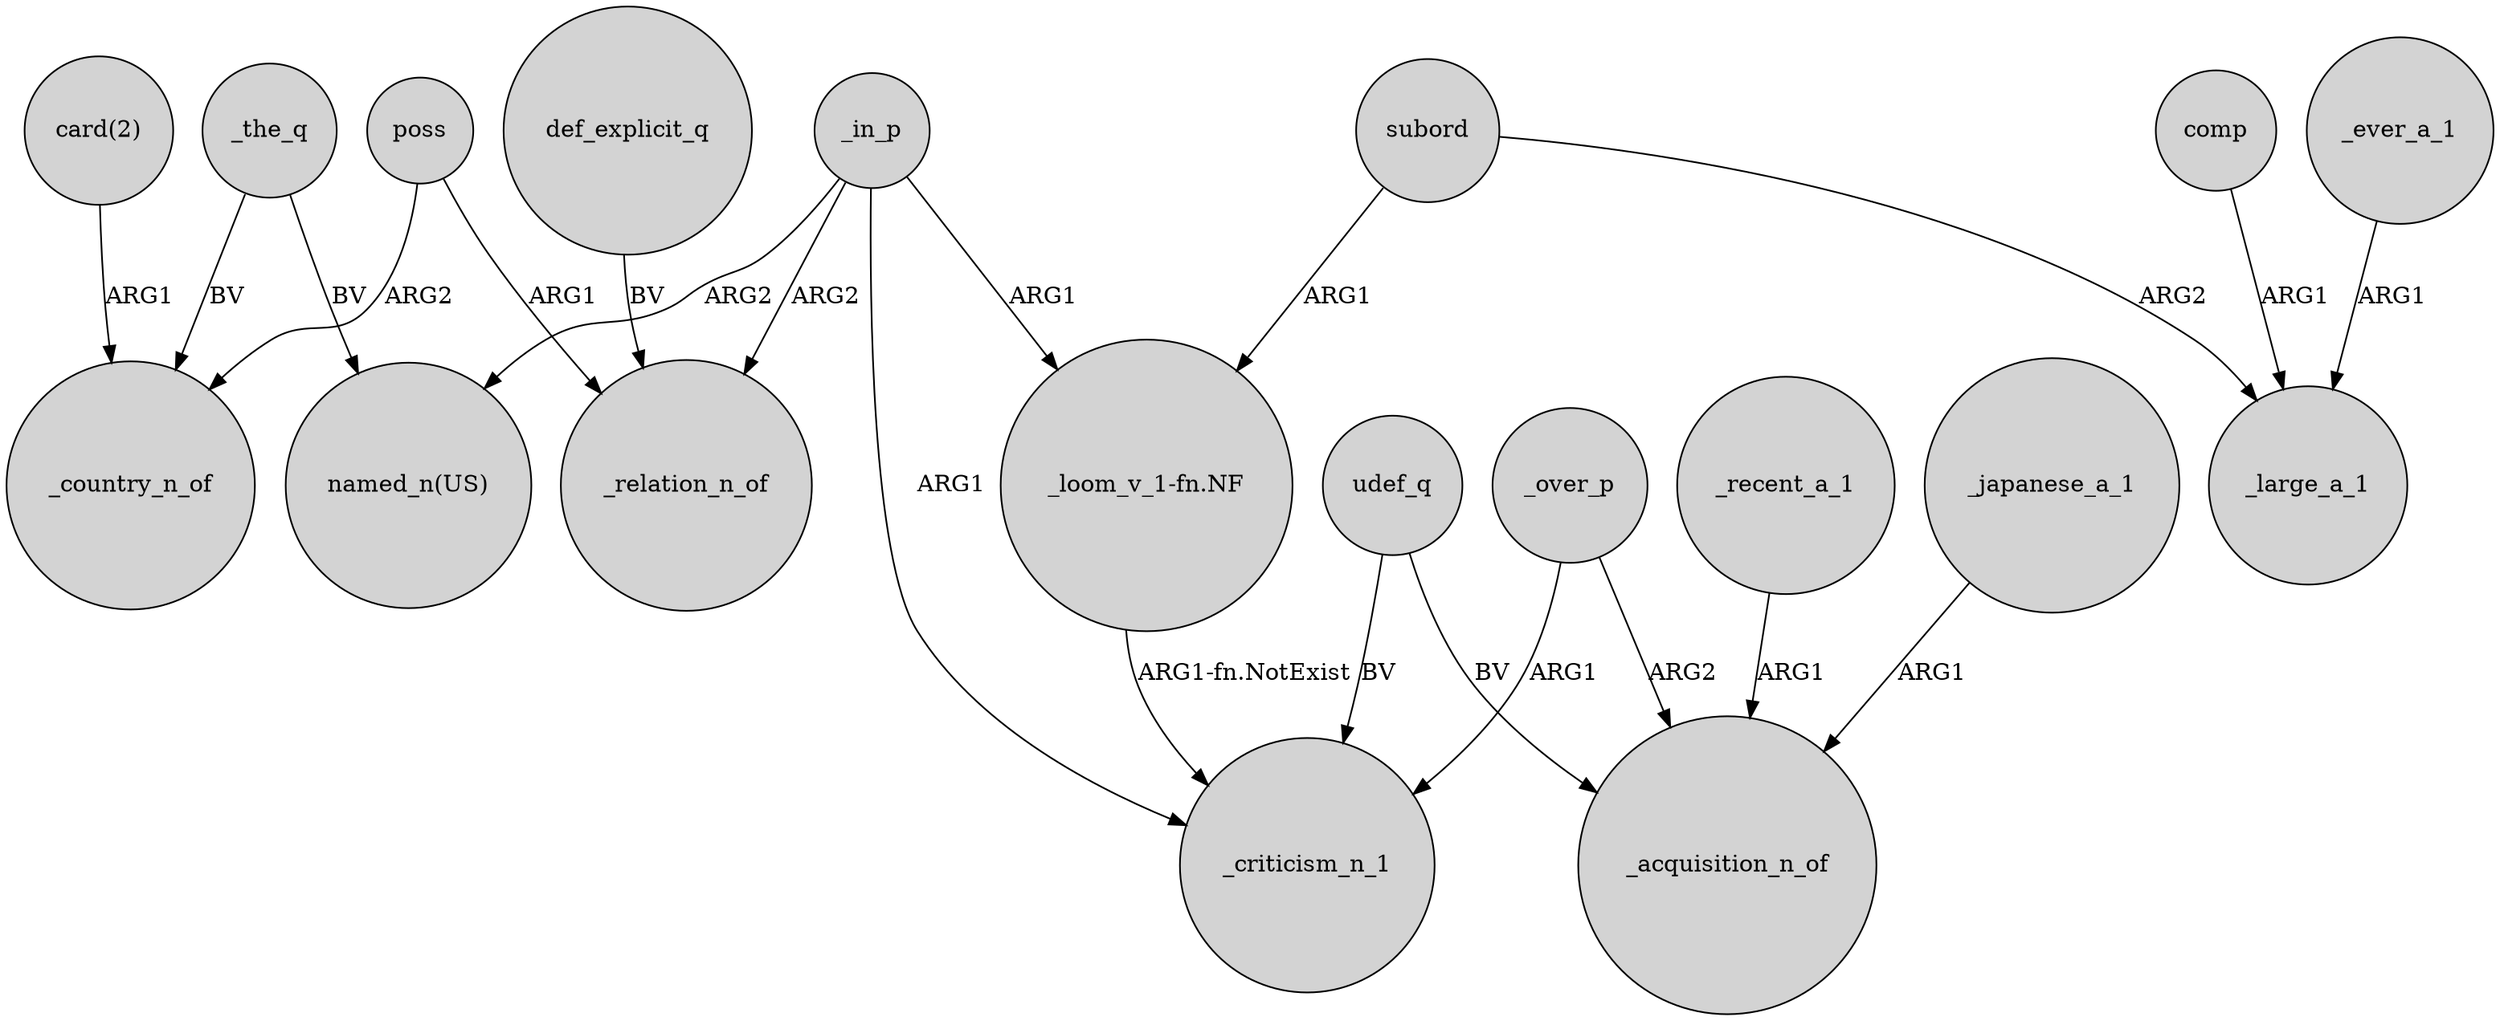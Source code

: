 digraph {
	node [shape=circle style=filled]
	poss -> _country_n_of [label=ARG2]
	_over_p -> _acquisition_n_of [label=ARG2]
	_ever_a_1 -> _large_a_1 [label=ARG1]
	comp -> _large_a_1 [label=ARG1]
	_in_p -> _relation_n_of [label=ARG2]
	_in_p -> "named_n(US)" [label=ARG2]
	_the_q -> "named_n(US)" [label=BV]
	_in_p -> "_loom_v_1-fn.NF" [label=ARG1]
	_the_q -> _country_n_of [label=BV]
	_over_p -> _criticism_n_1 [label=ARG1]
	udef_q -> _acquisition_n_of [label=BV]
	subord -> "_loom_v_1-fn.NF" [label=ARG1]
	"card(2)" -> _country_n_of [label=ARG1]
	poss -> _relation_n_of [label=ARG1]
	subord -> _large_a_1 [label=ARG2]
	"_loom_v_1-fn.NF" -> _criticism_n_1 [label="ARG1-fn.NotExist"]
	_recent_a_1 -> _acquisition_n_of [label=ARG1]
	def_explicit_q -> _relation_n_of [label=BV]
	_in_p -> _criticism_n_1 [label=ARG1]
	_japanese_a_1 -> _acquisition_n_of [label=ARG1]
	udef_q -> _criticism_n_1 [label=BV]
}
